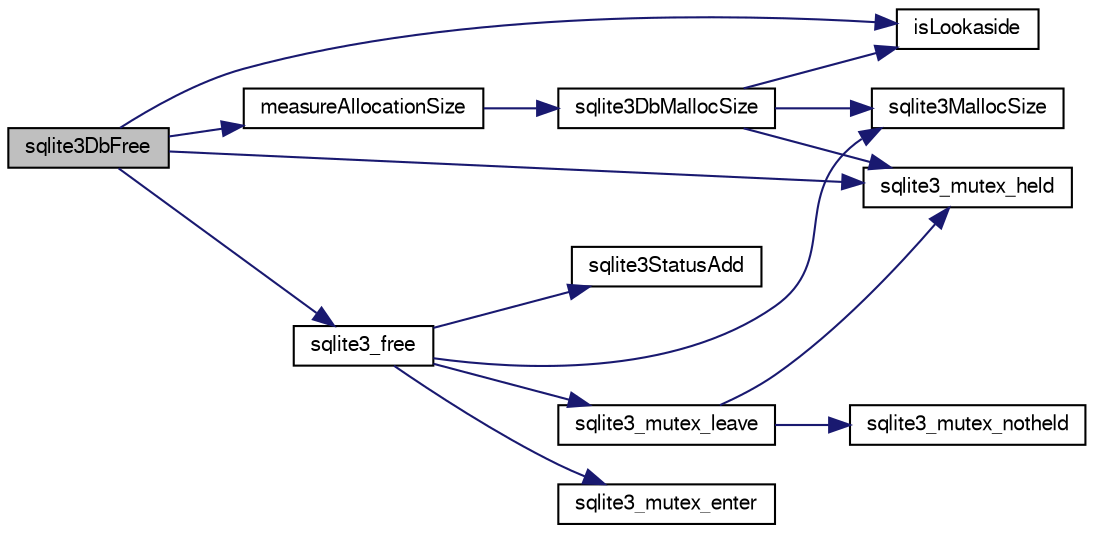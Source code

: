 digraph "sqlite3DbFree"
{
  edge [fontname="FreeSans",fontsize="10",labelfontname="FreeSans",labelfontsize="10"];
  node [fontname="FreeSans",fontsize="10",shape=record];
  rankdir="LR";
  Node485514 [label="sqlite3DbFree",height=0.2,width=0.4,color="black", fillcolor="grey75", style="filled", fontcolor="black"];
  Node485514 -> Node485515 [color="midnightblue",fontsize="10",style="solid",fontname="FreeSans"];
  Node485515 [label="sqlite3_mutex_held",height=0.2,width=0.4,color="black", fillcolor="white", style="filled",URL="$sqlite3_8c.html#acf77da68932b6bc163c5e68547ecc3e7"];
  Node485514 -> Node485516 [color="midnightblue",fontsize="10",style="solid",fontname="FreeSans"];
  Node485516 [label="measureAllocationSize",height=0.2,width=0.4,color="black", fillcolor="white", style="filled",URL="$sqlite3_8c.html#a45731e644a22fdb756e2b6337224217a"];
  Node485516 -> Node485517 [color="midnightblue",fontsize="10",style="solid",fontname="FreeSans"];
  Node485517 [label="sqlite3DbMallocSize",height=0.2,width=0.4,color="black", fillcolor="white", style="filled",URL="$sqlite3_8c.html#aa397e5a8a03495203a0767abf0a71f86"];
  Node485517 -> Node485518 [color="midnightblue",fontsize="10",style="solid",fontname="FreeSans"];
  Node485518 [label="sqlite3MallocSize",height=0.2,width=0.4,color="black", fillcolor="white", style="filled",URL="$sqlite3_8c.html#acf5d2a5f35270bafb050bd2def576955"];
  Node485517 -> Node485515 [color="midnightblue",fontsize="10",style="solid",fontname="FreeSans"];
  Node485517 -> Node485519 [color="midnightblue",fontsize="10",style="solid",fontname="FreeSans"];
  Node485519 [label="isLookaside",height=0.2,width=0.4,color="black", fillcolor="white", style="filled",URL="$sqlite3_8c.html#a770fa05ff9717b75e16f4d968a77b897"];
  Node485514 -> Node485519 [color="midnightblue",fontsize="10",style="solid",fontname="FreeSans"];
  Node485514 -> Node485520 [color="midnightblue",fontsize="10",style="solid",fontname="FreeSans"];
  Node485520 [label="sqlite3_free",height=0.2,width=0.4,color="black", fillcolor="white", style="filled",URL="$sqlite3_8c.html#a6552349e36a8a691af5487999ab09519"];
  Node485520 -> Node485521 [color="midnightblue",fontsize="10",style="solid",fontname="FreeSans"];
  Node485521 [label="sqlite3_mutex_enter",height=0.2,width=0.4,color="black", fillcolor="white", style="filled",URL="$sqlite3_8c.html#a1c12cde690bd89f104de5cbad12a6bf5"];
  Node485520 -> Node485522 [color="midnightblue",fontsize="10",style="solid",fontname="FreeSans"];
  Node485522 [label="sqlite3StatusAdd",height=0.2,width=0.4,color="black", fillcolor="white", style="filled",URL="$sqlite3_8c.html#afa029f93586aeab4cc85360905dae9cd"];
  Node485520 -> Node485518 [color="midnightblue",fontsize="10",style="solid",fontname="FreeSans"];
  Node485520 -> Node485523 [color="midnightblue",fontsize="10",style="solid",fontname="FreeSans"];
  Node485523 [label="sqlite3_mutex_leave",height=0.2,width=0.4,color="black", fillcolor="white", style="filled",URL="$sqlite3_8c.html#a5838d235601dbd3c1fa993555c6bcc93"];
  Node485523 -> Node485515 [color="midnightblue",fontsize="10",style="solid",fontname="FreeSans"];
  Node485523 -> Node485524 [color="midnightblue",fontsize="10",style="solid",fontname="FreeSans"];
  Node485524 [label="sqlite3_mutex_notheld",height=0.2,width=0.4,color="black", fillcolor="white", style="filled",URL="$sqlite3_8c.html#a83967c837c1c000d3b5adcfaa688f5dc"];
}
